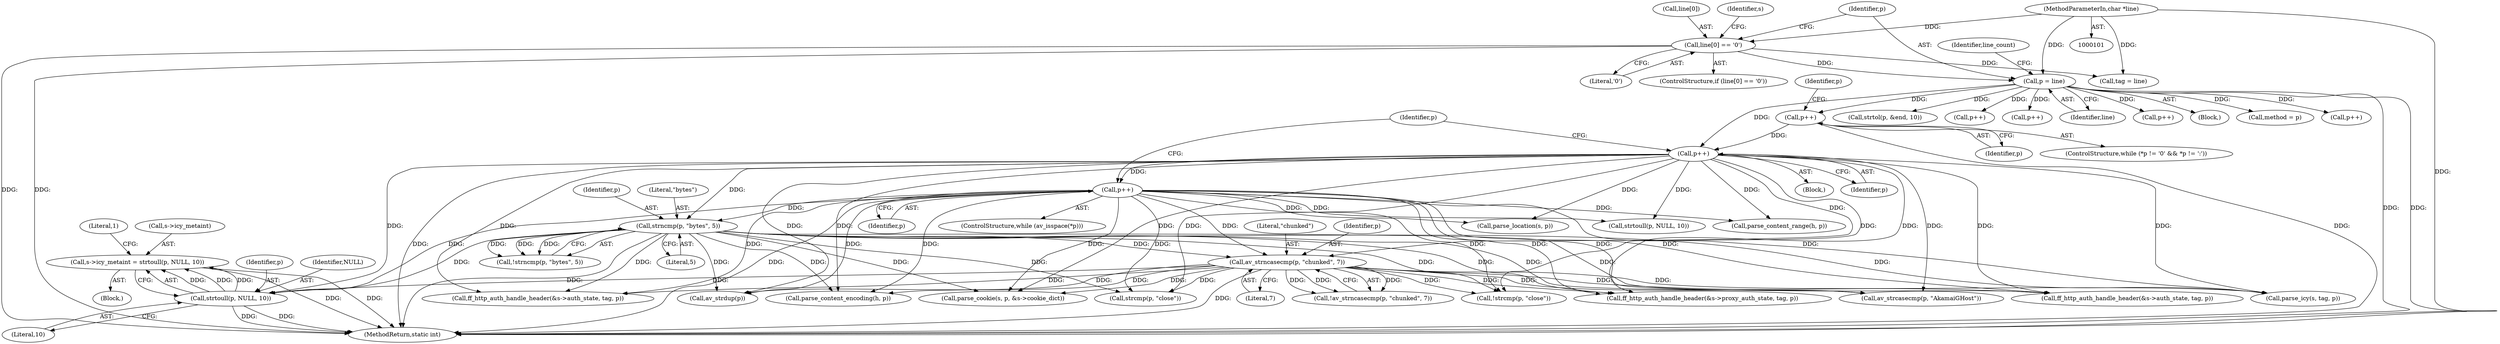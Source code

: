 digraph "0_FFmpeg_2a05c8f813de6f2278827734bf8102291e7484aa_7@pointer" {
"1000638" [label="(Call,s->icy_metaint = strtoull(p, NULL, 10))"];
"1000642" [label="(Call,strtoull(p, NULL, 10))"];
"1000397" [label="(Call,p++)"];
"1000381" [label="(Call,p++)"];
"1000145" [label="(Call,p = line)"];
"1000132" [label="(Call,line[0] == '\0')"];
"1000103" [label="(MethodParameterIn,char *line)"];
"1000403" [label="(Call,p++)"];
"1000489" [label="(Call,av_strncasecmp(p, \"chunked\", 7))"];
"1000465" [label="(Call,strncmp(p, \"bytes\", 5))"];
"1000465" [label="(Call,strncmp(p, \"bytes\", 5))"];
"1000381" [label="(Call,p++)"];
"1000609" [label="(Call,av_strdup(p))"];
"1000404" [label="(Identifier,p)"];
"1000344" [label="(Call,strtol(p, &end, 10))"];
"1000555" [label="(Call,strcmp(p, \"close\"))"];
"1000468" [label="(Literal,5)"];
"1000554" [label="(Call,!strcmp(p, \"close\"))"];
"1000637" [label="(Block,)"];
"1000140" [label="(Identifier,s)"];
"1000103" [label="(MethodParameterIn,char *line)"];
"1000539" [label="(Call,ff_http_auth_handle_header(&s->proxy_auth_state, tag, p))"];
"1000173" [label="(Call,p++)"];
"1000375" [label="(Identifier,p)"];
"1000136" [label="(Literal,'\0')"];
"1000466" [label="(Identifier,p)"];
"1000332" [label="(Call,p++)"];
"1000572" [label="(Call,av_strcasecmp(p, \"AkamaiGHost\"))"];
"1000619" [label="(Call,parse_cookie(s, p, &s->cookie_dict))"];
"1000491" [label="(Literal,\"chunked\")"];
"1000150" [label="(Identifier,line_count)"];
"1000464" [label="(Call,!strncmp(p, \"bytes\", 5))"];
"1000467" [label="(Literal,\"bytes\")"];
"1000370" [label="(Block,)"];
"1000397" [label="(Call,p++)"];
"1000525" [label="(Call,ff_http_auth_handle_header(&s->auth_state, tag, p))"];
"1000658" [label="(Call,parse_icy(s, tag, p))"];
"1000147" [label="(Identifier,line)"];
"1000169" [label="(Call,p++)"];
"1000106" [label="(Block,)"];
"1000645" [label="(Literal,10)"];
"1000415" [label="(Call,parse_location(s, p))"];
"1000511" [label="(Call,ff_http_auth_handle_header(&s->auth_state, tag, p))"];
"1000382" [label="(Identifier,p)"];
"1000131" [label="(ControlStructure,if (line[0] == '\0'))"];
"1000133" [label="(Call,line[0])"];
"1000638" [label="(Call,s->icy_metaint = strtoull(p, NULL, 10))"];
"1000442" [label="(Call,strtoull(p, NULL, 10))"];
"1000394" [label="(Call,tag = line)"];
"1000683" [label="(Literal,1)"];
"1000145" [label="(Call,p = line)"];
"1000371" [label="(ControlStructure,while (*p != '\0' && *p != ':'))"];
"1000492" [label="(Literal,7)"];
"1000639" [label="(Call,s->icy_metaint)"];
"1000642" [label="(Call,strtoull(p, NULL, 10))"];
"1000643" [label="(Identifier,p)"];
"1000644" [label="(Identifier,NULL)"];
"1000489" [label="(Call,av_strncasecmp(p, \"chunked\", 7))"];
"1000398" [label="(Identifier,p)"];
"1000132" [label="(Call,line[0] == '\0')"];
"1000158" [label="(Call,method = p)"];
"1000453" [label="(Call,parse_content_range(h, p))"];
"1000403" [label="(Call,p++)"];
"1000146" [label="(Identifier,p)"];
"1000488" [label="(Call,!av_strncasecmp(p, \"chunked\", 7))"];
"1000684" [label="(MethodReturn,static int)"];
"1000676" [label="(Call,parse_content_encoding(h, p))"];
"1000338" [label="(Call,p++)"];
"1000402" [label="(Identifier,p)"];
"1000490" [label="(Identifier,p)"];
"1000399" [label="(ControlStructure,while (av_isspace(*p)))"];
"1000638" -> "1000637"  [label="AST: "];
"1000638" -> "1000642"  [label="CFG: "];
"1000639" -> "1000638"  [label="AST: "];
"1000642" -> "1000638"  [label="AST: "];
"1000683" -> "1000638"  [label="CFG: "];
"1000638" -> "1000684"  [label="DDG: "];
"1000638" -> "1000684"  [label="DDG: "];
"1000642" -> "1000638"  [label="DDG: "];
"1000642" -> "1000638"  [label="DDG: "];
"1000642" -> "1000638"  [label="DDG: "];
"1000642" -> "1000645"  [label="CFG: "];
"1000643" -> "1000642"  [label="AST: "];
"1000644" -> "1000642"  [label="AST: "];
"1000645" -> "1000642"  [label="AST: "];
"1000642" -> "1000684"  [label="DDG: "];
"1000642" -> "1000684"  [label="DDG: "];
"1000397" -> "1000642"  [label="DDG: "];
"1000403" -> "1000642"  [label="DDG: "];
"1000489" -> "1000642"  [label="DDG: "];
"1000465" -> "1000642"  [label="DDG: "];
"1000397" -> "1000370"  [label="AST: "];
"1000397" -> "1000398"  [label="CFG: "];
"1000398" -> "1000397"  [label="AST: "];
"1000402" -> "1000397"  [label="CFG: "];
"1000397" -> "1000684"  [label="DDG: "];
"1000381" -> "1000397"  [label="DDG: "];
"1000145" -> "1000397"  [label="DDG: "];
"1000397" -> "1000403"  [label="DDG: "];
"1000397" -> "1000415"  [label="DDG: "];
"1000397" -> "1000442"  [label="DDG: "];
"1000397" -> "1000453"  [label="DDG: "];
"1000397" -> "1000465"  [label="DDG: "];
"1000397" -> "1000489"  [label="DDG: "];
"1000397" -> "1000511"  [label="DDG: "];
"1000397" -> "1000525"  [label="DDG: "];
"1000397" -> "1000539"  [label="DDG: "];
"1000397" -> "1000554"  [label="DDG: "];
"1000397" -> "1000555"  [label="DDG: "];
"1000397" -> "1000572"  [label="DDG: "];
"1000397" -> "1000609"  [label="DDG: "];
"1000397" -> "1000619"  [label="DDG: "];
"1000397" -> "1000658"  [label="DDG: "];
"1000397" -> "1000676"  [label="DDG: "];
"1000381" -> "1000371"  [label="AST: "];
"1000381" -> "1000382"  [label="CFG: "];
"1000382" -> "1000381"  [label="AST: "];
"1000375" -> "1000381"  [label="CFG: "];
"1000381" -> "1000684"  [label="DDG: "];
"1000145" -> "1000381"  [label="DDG: "];
"1000145" -> "1000106"  [label="AST: "];
"1000145" -> "1000147"  [label="CFG: "];
"1000146" -> "1000145"  [label="AST: "];
"1000147" -> "1000145"  [label="AST: "];
"1000150" -> "1000145"  [label="CFG: "];
"1000145" -> "1000684"  [label="DDG: "];
"1000145" -> "1000684"  [label="DDG: "];
"1000132" -> "1000145"  [label="DDG: "];
"1000103" -> "1000145"  [label="DDG: "];
"1000145" -> "1000158"  [label="DDG: "];
"1000145" -> "1000169"  [label="DDG: "];
"1000145" -> "1000173"  [label="DDG: "];
"1000145" -> "1000332"  [label="DDG: "];
"1000145" -> "1000338"  [label="DDG: "];
"1000145" -> "1000344"  [label="DDG: "];
"1000132" -> "1000131"  [label="AST: "];
"1000132" -> "1000136"  [label="CFG: "];
"1000133" -> "1000132"  [label="AST: "];
"1000136" -> "1000132"  [label="AST: "];
"1000140" -> "1000132"  [label="CFG: "];
"1000146" -> "1000132"  [label="CFG: "];
"1000132" -> "1000684"  [label="DDG: "];
"1000132" -> "1000684"  [label="DDG: "];
"1000103" -> "1000132"  [label="DDG: "];
"1000132" -> "1000394"  [label="DDG: "];
"1000103" -> "1000101"  [label="AST: "];
"1000103" -> "1000684"  [label="DDG: "];
"1000103" -> "1000394"  [label="DDG: "];
"1000403" -> "1000399"  [label="AST: "];
"1000403" -> "1000404"  [label="CFG: "];
"1000404" -> "1000403"  [label="AST: "];
"1000402" -> "1000403"  [label="CFG: "];
"1000403" -> "1000684"  [label="DDG: "];
"1000403" -> "1000415"  [label="DDG: "];
"1000403" -> "1000442"  [label="DDG: "];
"1000403" -> "1000453"  [label="DDG: "];
"1000403" -> "1000465"  [label="DDG: "];
"1000403" -> "1000489"  [label="DDG: "];
"1000403" -> "1000511"  [label="DDG: "];
"1000403" -> "1000525"  [label="DDG: "];
"1000403" -> "1000539"  [label="DDG: "];
"1000403" -> "1000554"  [label="DDG: "];
"1000403" -> "1000555"  [label="DDG: "];
"1000403" -> "1000572"  [label="DDG: "];
"1000403" -> "1000609"  [label="DDG: "];
"1000403" -> "1000619"  [label="DDG: "];
"1000403" -> "1000658"  [label="DDG: "];
"1000403" -> "1000676"  [label="DDG: "];
"1000489" -> "1000488"  [label="AST: "];
"1000489" -> "1000492"  [label="CFG: "];
"1000490" -> "1000489"  [label="AST: "];
"1000491" -> "1000489"  [label="AST: "];
"1000492" -> "1000489"  [label="AST: "];
"1000488" -> "1000489"  [label="CFG: "];
"1000489" -> "1000684"  [label="DDG: "];
"1000489" -> "1000488"  [label="DDG: "];
"1000489" -> "1000488"  [label="DDG: "];
"1000489" -> "1000488"  [label="DDG: "];
"1000465" -> "1000489"  [label="DDG: "];
"1000489" -> "1000511"  [label="DDG: "];
"1000489" -> "1000525"  [label="DDG: "];
"1000489" -> "1000539"  [label="DDG: "];
"1000489" -> "1000554"  [label="DDG: "];
"1000489" -> "1000555"  [label="DDG: "];
"1000489" -> "1000572"  [label="DDG: "];
"1000489" -> "1000609"  [label="DDG: "];
"1000489" -> "1000619"  [label="DDG: "];
"1000489" -> "1000658"  [label="DDG: "];
"1000489" -> "1000676"  [label="DDG: "];
"1000465" -> "1000464"  [label="AST: "];
"1000465" -> "1000468"  [label="CFG: "];
"1000466" -> "1000465"  [label="AST: "];
"1000467" -> "1000465"  [label="AST: "];
"1000468" -> "1000465"  [label="AST: "];
"1000464" -> "1000465"  [label="CFG: "];
"1000465" -> "1000684"  [label="DDG: "];
"1000465" -> "1000464"  [label="DDG: "];
"1000465" -> "1000464"  [label="DDG: "];
"1000465" -> "1000464"  [label="DDG: "];
"1000465" -> "1000511"  [label="DDG: "];
"1000465" -> "1000525"  [label="DDG: "];
"1000465" -> "1000539"  [label="DDG: "];
"1000465" -> "1000554"  [label="DDG: "];
"1000465" -> "1000555"  [label="DDG: "];
"1000465" -> "1000572"  [label="DDG: "];
"1000465" -> "1000609"  [label="DDG: "];
"1000465" -> "1000619"  [label="DDG: "];
"1000465" -> "1000658"  [label="DDG: "];
"1000465" -> "1000676"  [label="DDG: "];
}
